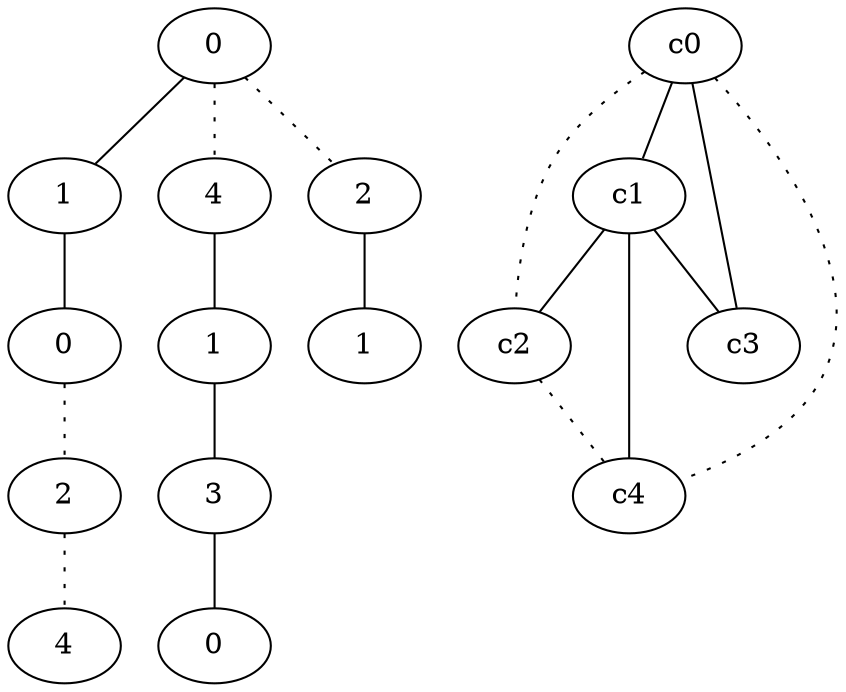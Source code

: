 graph {
a0[label=0];
a1[label=1];
a2[label=0];
a3[label=2];
a4[label=4];
a5[label=4];
a6[label=1];
a7[label=3];
a8[label=0];
a9[label=2];
a10[label=1];
a0 -- a1;
a0 -- a5 [style=dotted];
a0 -- a9 [style=dotted];
a1 -- a2;
a2 -- a3 [style=dotted];
a3 -- a4 [style=dotted];
a5 -- a6;
a6 -- a7;
a7 -- a8;
a9 -- a10;
c0 -- c1;
c0 -- c2 [style=dotted];
c0 -- c3;
c0 -- c4 [style=dotted];
c1 -- c2;
c1 -- c3;
c1 -- c4;
c2 -- c4 [style=dotted];
}
